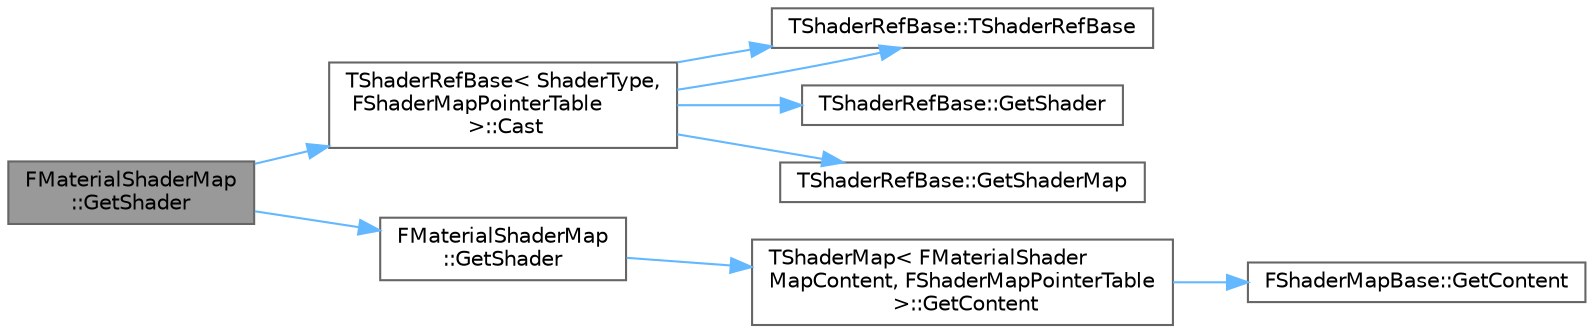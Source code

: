 digraph "FMaterialShaderMap::GetShader"
{
 // INTERACTIVE_SVG=YES
 // LATEX_PDF_SIZE
  bgcolor="transparent";
  edge [fontname=Helvetica,fontsize=10,labelfontname=Helvetica,labelfontsize=10];
  node [fontname=Helvetica,fontsize=10,shape=box,height=0.2,width=0.4];
  rankdir="LR";
  Node1 [id="Node000001",label="FMaterialShaderMap\l::GetShader",height=0.2,width=0.4,color="gray40", fillcolor="grey60", style="filled", fontcolor="black",tooltip=" "];
  Node1 -> Node2 [id="edge1_Node000001_Node000002",color="steelblue1",style="solid",tooltip=" "];
  Node2 [id="Node000002",label="TShaderRefBase\< ShaderType,\l FShaderMapPointerTable\l \>::Cast",height=0.2,width=0.4,color="grey40", fillcolor="white", style="filled",URL="$dc/d92/classTShaderRefBase.html#a865f38de8eb775470bbfac93fea16488",tooltip=" "];
  Node2 -> Node3 [id="edge2_Node000002_Node000003",color="steelblue1",style="solid",tooltip=" "];
  Node3 [id="Node000003",label="TShaderRefBase::TShaderRefBase",height=0.2,width=0.4,color="grey40", fillcolor="white", style="filled",URL="$dc/d92/classTShaderRefBase.html#a3cb71d23a64953c6d12599a9d64aab69",tooltip=" "];
  Node2 -> Node3 [id="edge3_Node000002_Node000003",color="steelblue1",style="solid",tooltip=" "];
  Node2 -> Node4 [id="edge4_Node000002_Node000004",color="steelblue1",style="solid",tooltip=" "];
  Node4 [id="Node000004",label="TShaderRefBase::GetShader",height=0.2,width=0.4,color="grey40", fillcolor="white", style="filled",URL="$dc/d92/classTShaderRefBase.html#a83564104c879b5f262a6f0495798a135",tooltip=" "];
  Node2 -> Node5 [id="edge5_Node000002_Node000005",color="steelblue1",style="solid",tooltip=" "];
  Node5 [id="Node000005",label="TShaderRefBase::GetShaderMap",height=0.2,width=0.4,color="grey40", fillcolor="white", style="filled",URL="$dc/d92/classTShaderRefBase.html#a8665b66bc77bc0a4638928276e905ed6",tooltip=" "];
  Node1 -> Node6 [id="edge6_Node000001_Node000006",color="steelblue1",style="solid",tooltip=" "];
  Node6 [id="Node000006",label="FMaterialShaderMap\l::GetShader",height=0.2,width=0.4,color="grey40", fillcolor="white", style="filled",URL="$dd/d35/classFMaterialShaderMap.html#a76365378c4b25cdc1d1853c36880d679",tooltip=" "];
  Node6 -> Node7 [id="edge7_Node000006_Node000007",color="steelblue1",style="solid",tooltip=" "];
  Node7 [id="Node000007",label="TShaderMap\< FMaterialShader\lMapContent, FShaderMapPointerTable\l \>::GetContent",height=0.2,width=0.4,color="grey40", fillcolor="white", style="filled",URL="$d2/da5/classTShaderMap.html#a69c24532e90c07c10714e74e4efc4577",tooltip=" "];
  Node7 -> Node8 [id="edge8_Node000007_Node000008",color="steelblue1",style="solid",tooltip=" "];
  Node8 [id="Node000008",label="FShaderMapBase::GetContent",height=0.2,width=0.4,color="grey40", fillcolor="white", style="filled",URL="$d2/df4/classFShaderMapBase.html#a76d573459b11d4771f1b2887c69e5029",tooltip=" "];
}
